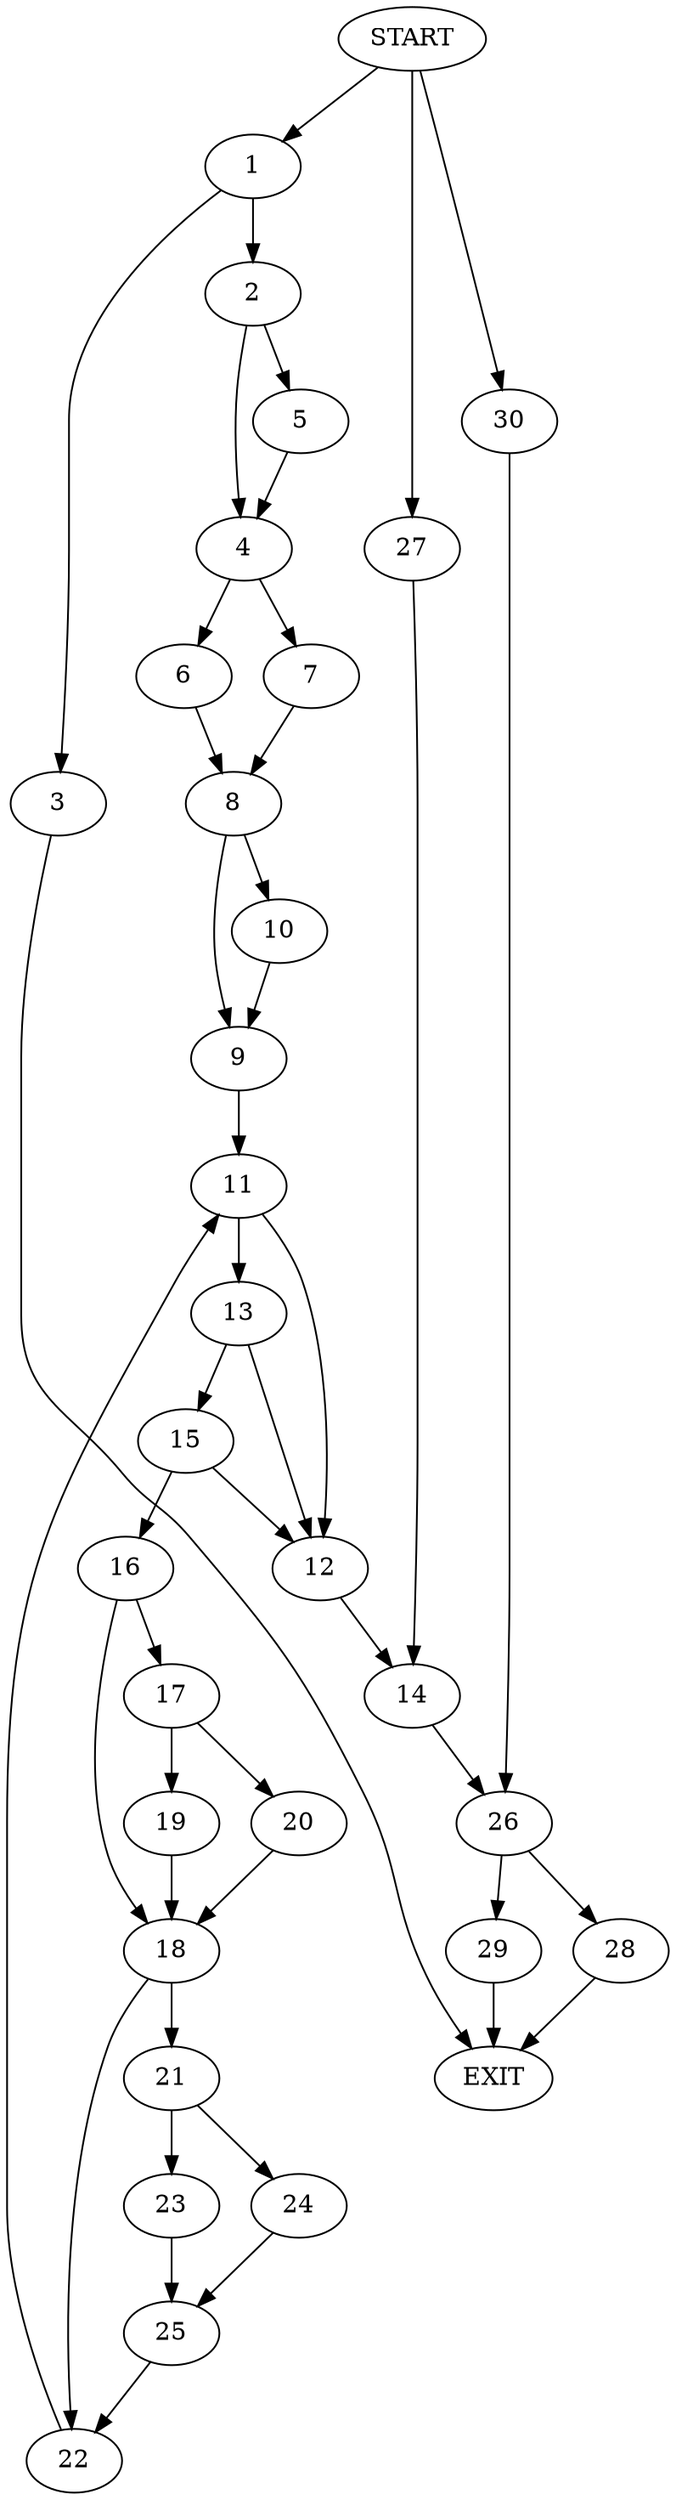 digraph {
0 [label="START"]
31 [label="EXIT"]
0 -> 1
1 -> 2
1 -> 3
3 -> 31
2 -> 4
2 -> 5
5 -> 4
4 -> 6
4 -> 7
6 -> 8
7 -> 8
8 -> 9
8 -> 10
9 -> 11
10 -> 9
11 -> 12
11 -> 13
12 -> 14
13 -> 12
13 -> 15
15 -> 16
15 -> 12
16 -> 17
16 -> 18
17 -> 19
17 -> 20
18 -> 21
18 -> 22
20 -> 18
19 -> 18
21 -> 23
21 -> 24
22 -> 11
24 -> 25
23 -> 25
25 -> 22
14 -> 26
0 -> 27
27 -> 14
26 -> 28
26 -> 29
29 -> 31
0 -> 30
30 -> 26
28 -> 31
}
